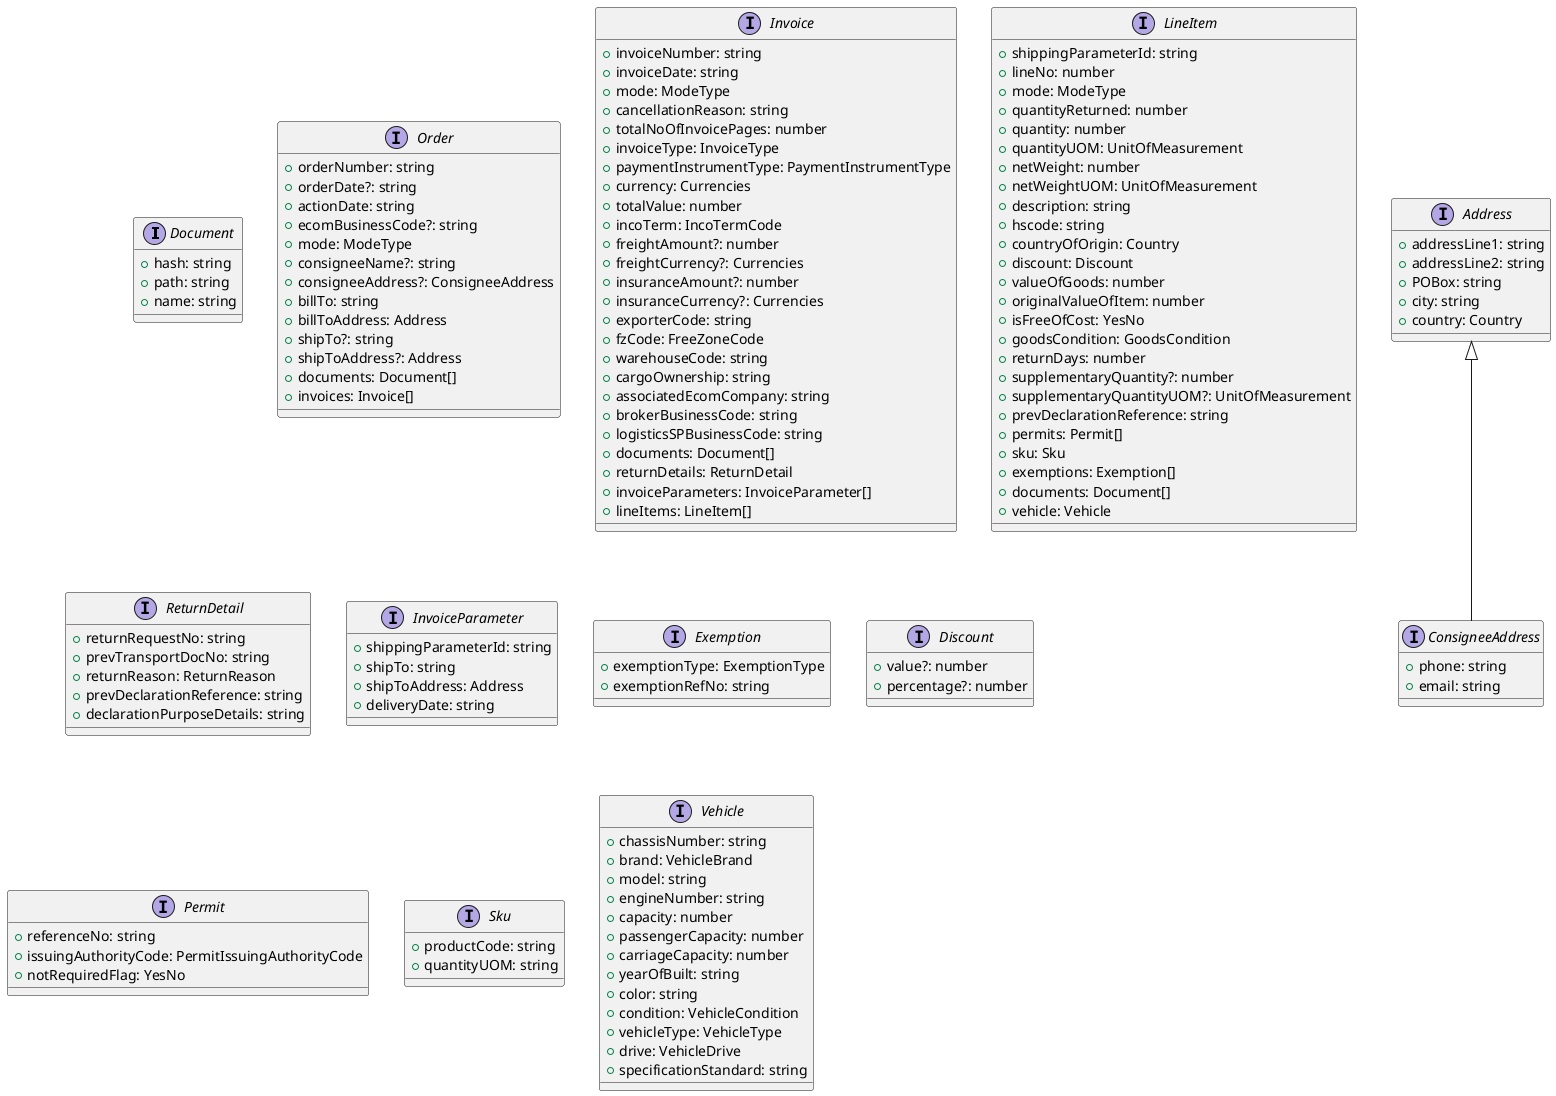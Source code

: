 @startuml


interface Document {
    +hash: string
    +path: string
    +name: string
}
interface Address {
    +addressLine1: string
    +addressLine2: string
    +POBox: string
    +city: string
    +country: Country
}
interface ConsigneeAddress extends Address {
    +phone: string
    +email: string
}
interface Order {
    +orderNumber: string
    +orderDate?: string
    +actionDate: string
    +ecomBusinessCode?: string
    +mode: ModeType
    +consigneeName?: string
    +consigneeAddress?: ConsigneeAddress
    +billTo: string
    +billToAddress: Address
    +shipTo?: string
    +shipToAddress?: Address
    +documents: Document[]
    +invoices: Invoice[]
}
interface Invoice {
    +invoiceNumber: string
    +invoiceDate: string
    +mode: ModeType
    +cancellationReason: string
    +totalNoOfInvoicePages: number
    +invoiceType: InvoiceType
    +paymentInstrumentType: PaymentInstrumentType
    +currency: Currencies
    +totalValue: number
    +incoTerm: IncoTermCode
    +freightAmount?: number
    +freightCurrency?: Currencies
    +insuranceAmount?: number
    +insuranceCurrency?: Currencies
    +exporterCode: string
    +fzCode: FreeZoneCode
    +warehouseCode: string
    +cargoOwnership: string
    +associatedEcomCompany: string
    +brokerBusinessCode: string
    +logisticsSPBusinessCode: string
    +documents: Document[]
    +returnDetails: ReturnDetail
    +invoiceParameters: InvoiceParameter[]
    +lineItems: LineItem[]
}
interface LineItem {
    +shippingParameterId: string
    +lineNo: number
    +mode: ModeType
    +quantityReturned: number
    +quantity: number
    +quantityUOM: UnitOfMeasurement
    +netWeight: number
    +netWeightUOM: UnitOfMeasurement
    +description: string
    +hscode: string
    +countryOfOrigin: Country
    +discount: Discount
    +valueOfGoods: number
    +originalValueOfItem: number
    +isFreeOfCost: YesNo
    +goodsCondition: GoodsCondition
    +returnDays: number
    +supplementaryQuantity?: number
    +supplementaryQuantityUOM?: UnitOfMeasurement
    +prevDeclarationReference: string
    +permits: Permit[]
    +sku: Sku
    +exemptions: Exemption[]
    +documents: Document[]
    +vehicle: Vehicle
}
interface ReturnDetail {
    +returnRequestNo: string
    +prevTransportDocNo: string
    +returnReason: ReturnReason
    +prevDeclarationReference: string
    +declarationPurposeDetails: string
}
interface InvoiceParameter {
    +shippingParameterId: string
    +shipTo: string
    +shipToAddress: Address
    +deliveryDate: string
}
interface Exemption {
    +exemptionType: ExemptionType
    +exemptionRefNo: string
}
interface Discount {
    +value?: number
    +percentage?: number
}
interface Permit {
    +referenceNo: string
    +issuingAuthorityCode: PermitIssuingAuthorityCode
    +notRequiredFlag: YesNo
}
interface Sku {
    +productCode: string
    +quantityUOM: string
}
interface Vehicle {
    +chassisNumber: string
    +brand: VehicleBrand
    +model: string
    +engineNumber: string
    +capacity: number
    +passengerCapacity: number
    +carriageCapacity: number
    +yearOfBuilt: string
    +color: string
    +condition: VehicleCondition
    +vehicleType: VehicleType
    +drive: VehicleDrive
    +specificationStandard: string
}
@enduml